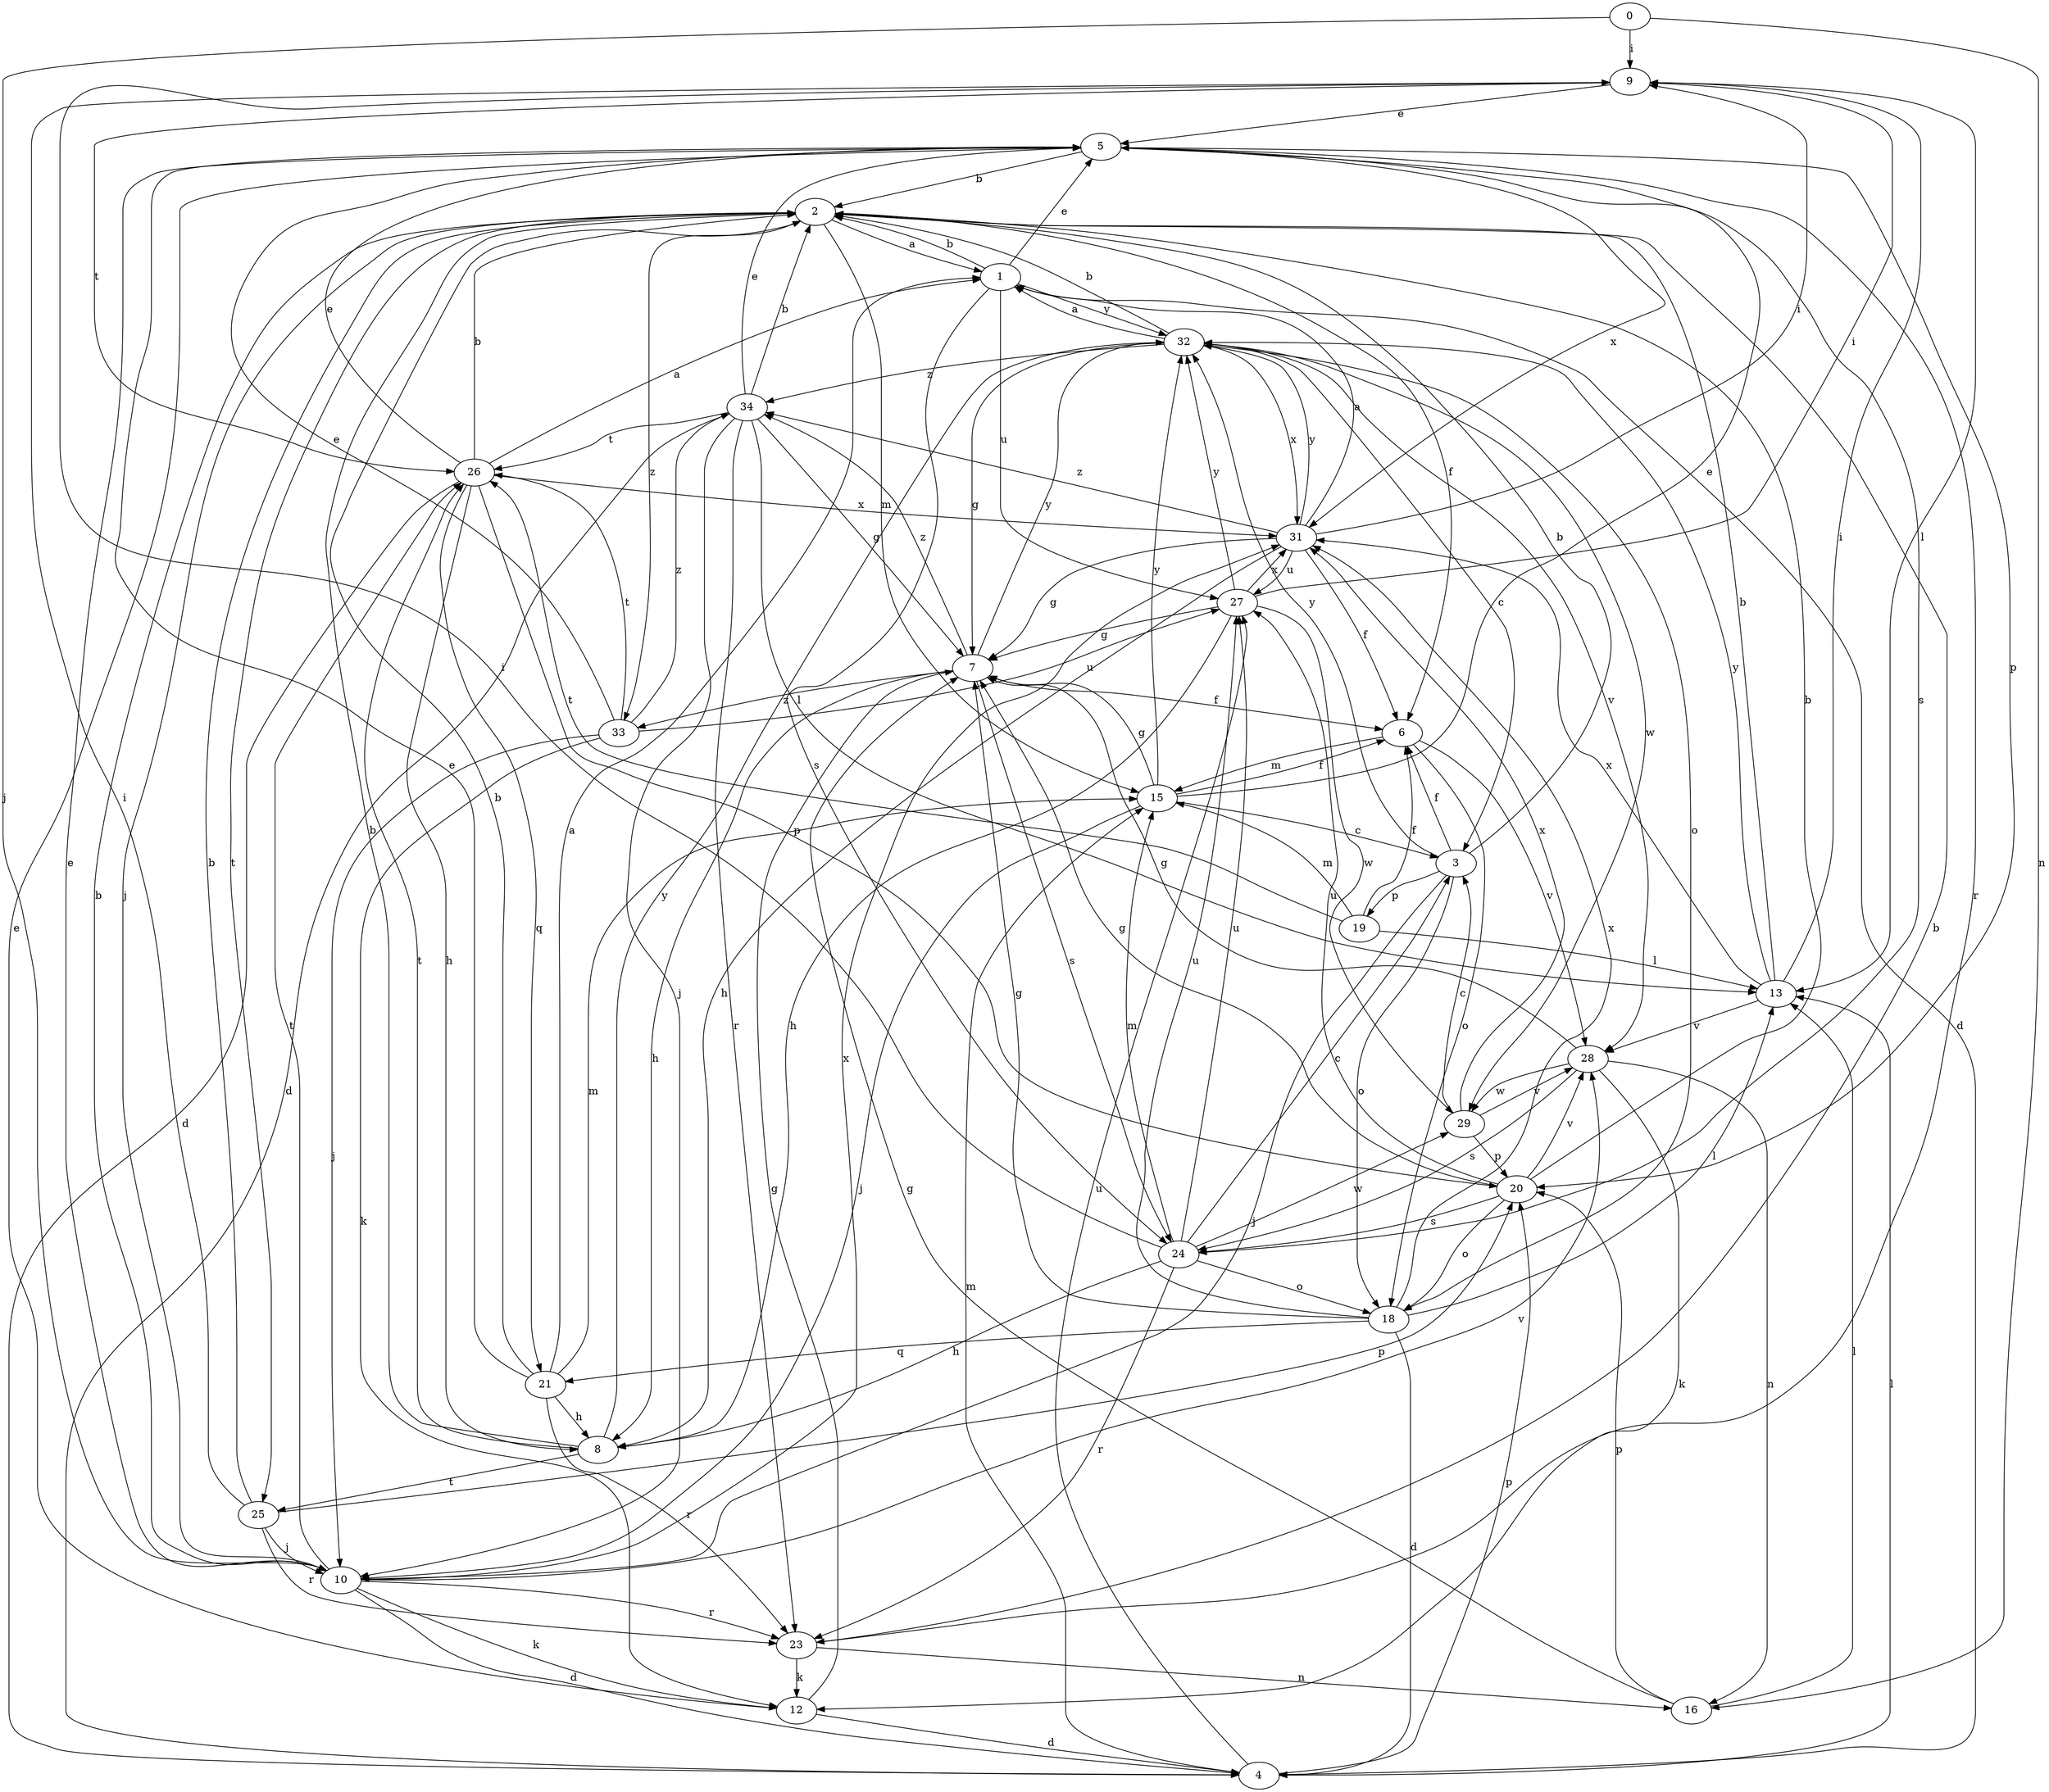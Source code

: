 strict digraph  {
0;
1;
2;
3;
4;
5;
6;
7;
8;
9;
10;
12;
13;
15;
16;
18;
19;
20;
21;
23;
24;
25;
26;
27;
28;
29;
31;
32;
33;
34;
0 -> 9  [label=i];
0 -> 10  [label=j];
0 -> 16  [label=n];
1 -> 2  [label=b];
1 -> 4  [label=d];
1 -> 5  [label=e];
1 -> 24  [label=s];
1 -> 27  [label=u];
1 -> 32  [label=y];
2 -> 1  [label=a];
2 -> 6  [label=f];
2 -> 10  [label=j];
2 -> 15  [label=m];
2 -> 25  [label=t];
2 -> 33  [label=z];
3 -> 2  [label=b];
3 -> 6  [label=f];
3 -> 10  [label=j];
3 -> 18  [label=o];
3 -> 19  [label=p];
3 -> 32  [label=y];
4 -> 13  [label=l];
4 -> 15  [label=m];
4 -> 20  [label=p];
4 -> 27  [label=u];
5 -> 2  [label=b];
5 -> 20  [label=p];
5 -> 23  [label=r];
5 -> 24  [label=s];
5 -> 31  [label=x];
6 -> 15  [label=m];
6 -> 18  [label=o];
6 -> 28  [label=v];
7 -> 6  [label=f];
7 -> 8  [label=h];
7 -> 24  [label=s];
7 -> 32  [label=y];
7 -> 33  [label=z];
7 -> 34  [label=z];
8 -> 2  [label=b];
8 -> 25  [label=t];
8 -> 26  [label=t];
8 -> 32  [label=y];
9 -> 5  [label=e];
9 -> 13  [label=l];
9 -> 26  [label=t];
10 -> 2  [label=b];
10 -> 4  [label=d];
10 -> 5  [label=e];
10 -> 12  [label=k];
10 -> 23  [label=r];
10 -> 26  [label=t];
10 -> 28  [label=v];
10 -> 31  [label=x];
12 -> 4  [label=d];
12 -> 5  [label=e];
12 -> 7  [label=g];
13 -> 2  [label=b];
13 -> 9  [label=i];
13 -> 28  [label=v];
13 -> 31  [label=x];
13 -> 32  [label=y];
15 -> 3  [label=c];
15 -> 5  [label=e];
15 -> 6  [label=f];
15 -> 7  [label=g];
15 -> 10  [label=j];
15 -> 32  [label=y];
16 -> 7  [label=g];
16 -> 13  [label=l];
16 -> 20  [label=p];
18 -> 4  [label=d];
18 -> 7  [label=g];
18 -> 13  [label=l];
18 -> 21  [label=q];
18 -> 27  [label=u];
18 -> 31  [label=x];
19 -> 6  [label=f];
19 -> 13  [label=l];
19 -> 15  [label=m];
19 -> 26  [label=t];
20 -> 2  [label=b];
20 -> 7  [label=g];
20 -> 18  [label=o];
20 -> 24  [label=s];
20 -> 27  [label=u];
20 -> 28  [label=v];
21 -> 1  [label=a];
21 -> 2  [label=b];
21 -> 5  [label=e];
21 -> 8  [label=h];
21 -> 15  [label=m];
21 -> 23  [label=r];
23 -> 2  [label=b];
23 -> 12  [label=k];
23 -> 16  [label=n];
24 -> 3  [label=c];
24 -> 8  [label=h];
24 -> 9  [label=i];
24 -> 15  [label=m];
24 -> 18  [label=o];
24 -> 23  [label=r];
24 -> 27  [label=u];
24 -> 29  [label=w];
25 -> 2  [label=b];
25 -> 9  [label=i];
25 -> 10  [label=j];
25 -> 20  [label=p];
25 -> 23  [label=r];
26 -> 1  [label=a];
26 -> 2  [label=b];
26 -> 4  [label=d];
26 -> 5  [label=e];
26 -> 8  [label=h];
26 -> 20  [label=p];
26 -> 21  [label=q];
26 -> 31  [label=x];
27 -> 7  [label=g];
27 -> 8  [label=h];
27 -> 9  [label=i];
27 -> 29  [label=w];
27 -> 31  [label=x];
27 -> 32  [label=y];
28 -> 7  [label=g];
28 -> 12  [label=k];
28 -> 16  [label=n];
28 -> 24  [label=s];
28 -> 29  [label=w];
29 -> 3  [label=c];
29 -> 20  [label=p];
29 -> 28  [label=v];
29 -> 31  [label=x];
31 -> 1  [label=a];
31 -> 6  [label=f];
31 -> 7  [label=g];
31 -> 8  [label=h];
31 -> 9  [label=i];
31 -> 27  [label=u];
31 -> 32  [label=y];
31 -> 34  [label=z];
32 -> 1  [label=a];
32 -> 2  [label=b];
32 -> 3  [label=c];
32 -> 7  [label=g];
32 -> 18  [label=o];
32 -> 28  [label=v];
32 -> 29  [label=w];
32 -> 31  [label=x];
32 -> 34  [label=z];
33 -> 5  [label=e];
33 -> 10  [label=j];
33 -> 12  [label=k];
33 -> 26  [label=t];
33 -> 27  [label=u];
33 -> 34  [label=z];
34 -> 2  [label=b];
34 -> 4  [label=d];
34 -> 5  [label=e];
34 -> 7  [label=g];
34 -> 10  [label=j];
34 -> 13  [label=l];
34 -> 23  [label=r];
34 -> 26  [label=t];
}
